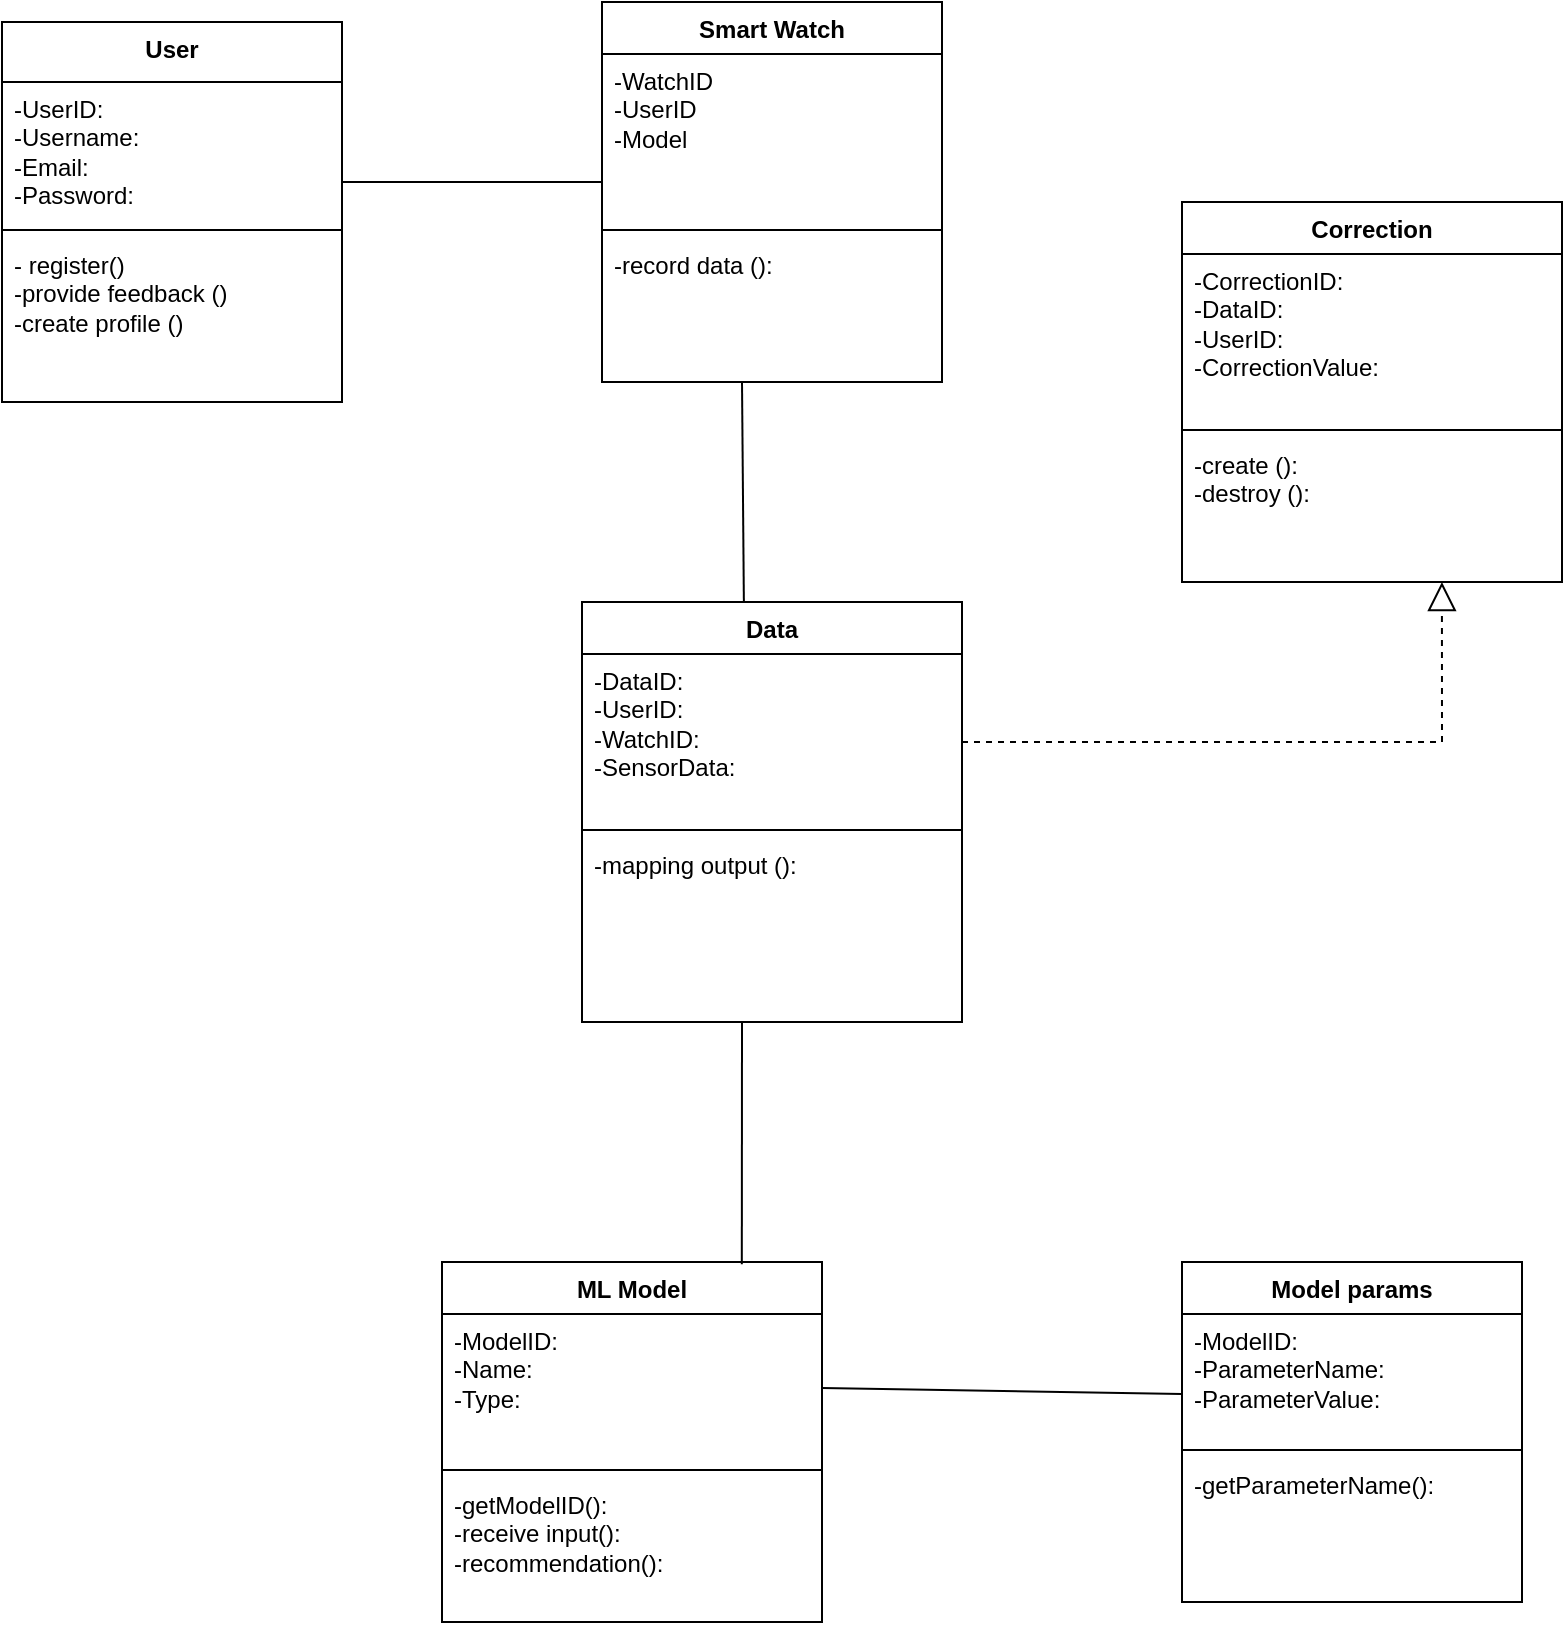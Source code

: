 <mxfile version="23.1.2" type="github">
  <diagram name="Page-1" id="8NvPQaUA2LeN-9Mw2jtS">
    <mxGraphModel dx="880" dy="462" grid="1" gridSize="10" guides="1" tooltips="1" connect="1" arrows="1" fold="1" page="1" pageScale="1" pageWidth="850" pageHeight="1100" math="0" shadow="0">
      <root>
        <mxCell id="0" />
        <mxCell id="1" parent="0" />
        <mxCell id="fvf-YZT3rPCSHSFREFn0-2" value="User" style="swimlane;fontStyle=1;align=center;verticalAlign=top;childLayout=stackLayout;horizontal=1;startSize=30;horizontalStack=0;resizeParent=1;resizeParentMax=0;resizeLast=0;collapsible=1;marginBottom=0;whiteSpace=wrap;html=1;" parent="1" vertex="1">
          <mxGeometry x="30" y="60" width="170" height="190" as="geometry" />
        </mxCell>
        <mxCell id="fvf-YZT3rPCSHSFREFn0-3" value="&lt;div&gt;-UserID:&lt;/div&gt;&lt;div&gt;-Username:&lt;/div&gt;&lt;div&gt;-Email:&lt;/div&gt;&lt;div&gt;-Password:&lt;br&gt;&lt;/div&gt;" style="text;strokeColor=none;fillColor=none;align=left;verticalAlign=top;spacingLeft=4;spacingRight=4;overflow=hidden;rotatable=0;points=[[0,0.5],[1,0.5]];portConstraint=eastwest;whiteSpace=wrap;html=1;" parent="fvf-YZT3rPCSHSFREFn0-2" vertex="1">
          <mxGeometry y="30" width="170" height="70" as="geometry" />
        </mxCell>
        <mxCell id="fvf-YZT3rPCSHSFREFn0-4" value="" style="line;strokeWidth=1;fillColor=none;align=left;verticalAlign=middle;spacingTop=-1;spacingLeft=3;spacingRight=3;rotatable=0;labelPosition=right;points=[];portConstraint=eastwest;strokeColor=inherit;" parent="fvf-YZT3rPCSHSFREFn0-2" vertex="1">
          <mxGeometry y="100" width="170" height="8" as="geometry" />
        </mxCell>
        <mxCell id="fvf-YZT3rPCSHSFREFn0-5" value="- register()&lt;br&gt;-provide feedback ()&lt;br&gt;-create profile ()" style="text;strokeColor=none;fillColor=none;align=left;verticalAlign=top;spacingLeft=4;spacingRight=4;overflow=hidden;rotatable=0;points=[[0,0.5],[1,0.5]];portConstraint=eastwest;whiteSpace=wrap;html=1;" parent="fvf-YZT3rPCSHSFREFn0-2" vertex="1">
          <mxGeometry y="108" width="170" height="82" as="geometry" />
        </mxCell>
        <mxCell id="fvf-YZT3rPCSHSFREFn0-6" value="Model params" style="swimlane;fontStyle=1;align=center;verticalAlign=top;childLayout=stackLayout;horizontal=1;startSize=26;horizontalStack=0;resizeParent=1;resizeParentMax=0;resizeLast=0;collapsible=1;marginBottom=0;whiteSpace=wrap;html=1;" parent="1" vertex="1">
          <mxGeometry x="620" y="680" width="170" height="170" as="geometry" />
        </mxCell>
        <mxCell id="fvf-YZT3rPCSHSFREFn0-7" value="&lt;div&gt;-ModelID:&lt;/div&gt;&lt;div&gt;-ParameterName:&lt;/div&gt;&lt;div&gt;-ParameterValue:&lt;br&gt;&lt;/div&gt;" style="text;strokeColor=none;fillColor=none;align=left;verticalAlign=top;spacingLeft=4;spacingRight=4;overflow=hidden;rotatable=0;points=[[0,0.5],[1,0.5]];portConstraint=eastwest;whiteSpace=wrap;html=1;" parent="fvf-YZT3rPCSHSFREFn0-6" vertex="1">
          <mxGeometry y="26" width="170" height="64" as="geometry" />
        </mxCell>
        <mxCell id="fvf-YZT3rPCSHSFREFn0-8" value="" style="line;strokeWidth=1;fillColor=none;align=left;verticalAlign=middle;spacingTop=-1;spacingLeft=3;spacingRight=3;rotatable=0;labelPosition=right;points=[];portConstraint=eastwest;strokeColor=inherit;" parent="fvf-YZT3rPCSHSFREFn0-6" vertex="1">
          <mxGeometry y="90" width="170" height="8" as="geometry" />
        </mxCell>
        <mxCell id="fvf-YZT3rPCSHSFREFn0-9" value="&lt;div&gt;-getParameterName():&lt;/div&gt;&lt;div&gt;&lt;br&gt;&lt;/div&gt;" style="text;strokeColor=none;fillColor=none;align=left;verticalAlign=top;spacingLeft=4;spacingRight=4;overflow=hidden;rotatable=0;points=[[0,0.5],[1,0.5]];portConstraint=eastwest;whiteSpace=wrap;html=1;" parent="fvf-YZT3rPCSHSFREFn0-6" vertex="1">
          <mxGeometry y="98" width="170" height="72" as="geometry" />
        </mxCell>
        <mxCell id="fvf-YZT3rPCSHSFREFn0-10" value="Smart Watch" style="swimlane;fontStyle=1;align=center;verticalAlign=top;childLayout=stackLayout;horizontal=1;startSize=26;horizontalStack=0;resizeParent=1;resizeParentMax=0;resizeLast=0;collapsible=1;marginBottom=0;whiteSpace=wrap;html=1;" parent="1" vertex="1">
          <mxGeometry x="330" y="50" width="170" height="190" as="geometry" />
        </mxCell>
        <mxCell id="fvf-YZT3rPCSHSFREFn0-11" value="&lt;div&gt;-WatchID&lt;/div&gt;&lt;div&gt;-UserID&lt;/div&gt;&lt;div&gt;-Model&lt;br&gt;&lt;/div&gt;" style="text;strokeColor=none;fillColor=none;align=left;verticalAlign=top;spacingLeft=4;spacingRight=4;overflow=hidden;rotatable=0;points=[[0,0.5],[1,0.5]];portConstraint=eastwest;whiteSpace=wrap;html=1;" parent="fvf-YZT3rPCSHSFREFn0-10" vertex="1">
          <mxGeometry y="26" width="170" height="84" as="geometry" />
        </mxCell>
        <mxCell id="fvf-YZT3rPCSHSFREFn0-12" value="" style="line;strokeWidth=1;fillColor=none;align=left;verticalAlign=middle;spacingTop=-1;spacingLeft=3;spacingRight=3;rotatable=0;labelPosition=right;points=[];portConstraint=eastwest;strokeColor=inherit;" parent="fvf-YZT3rPCSHSFREFn0-10" vertex="1">
          <mxGeometry y="110" width="170" height="8" as="geometry" />
        </mxCell>
        <mxCell id="fvf-YZT3rPCSHSFREFn0-13" value="&lt;div&gt;-record data ():&lt;/div&gt;&lt;div&gt;&lt;br&gt;&lt;/div&gt;" style="text;strokeColor=none;fillColor=none;align=left;verticalAlign=top;spacingLeft=4;spacingRight=4;overflow=hidden;rotatable=0;points=[[0,0.5],[1,0.5]];portConstraint=eastwest;whiteSpace=wrap;html=1;" parent="fvf-YZT3rPCSHSFREFn0-10" vertex="1">
          <mxGeometry y="118" width="170" height="72" as="geometry" />
        </mxCell>
        <mxCell id="fvf-YZT3rPCSHSFREFn0-14" value="Correction" style="swimlane;fontStyle=1;align=center;verticalAlign=top;childLayout=stackLayout;horizontal=1;startSize=26;horizontalStack=0;resizeParent=1;resizeParentMax=0;resizeLast=0;collapsible=1;marginBottom=0;whiteSpace=wrap;html=1;" parent="1" vertex="1">
          <mxGeometry x="620" y="150" width="190" height="190" as="geometry" />
        </mxCell>
        <mxCell id="fvf-YZT3rPCSHSFREFn0-15" value="&lt;div&gt;-CorrectionID:&lt;/div&gt;&lt;div&gt;-DataID:&lt;/div&gt;&lt;div&gt;-UserID:&lt;/div&gt;&lt;div&gt;-CorrectionValue:&lt;br&gt;&lt;/div&gt;" style="text;strokeColor=none;fillColor=none;align=left;verticalAlign=top;spacingLeft=4;spacingRight=4;overflow=hidden;rotatable=0;points=[[0,0.5],[1,0.5]];portConstraint=eastwest;whiteSpace=wrap;html=1;" parent="fvf-YZT3rPCSHSFREFn0-14" vertex="1">
          <mxGeometry y="26" width="190" height="84" as="geometry" />
        </mxCell>
        <mxCell id="fvf-YZT3rPCSHSFREFn0-16" value="" style="line;strokeWidth=1;fillColor=none;align=left;verticalAlign=middle;spacingTop=-1;spacingLeft=3;spacingRight=3;rotatable=0;labelPosition=right;points=[];portConstraint=eastwest;strokeColor=inherit;" parent="fvf-YZT3rPCSHSFREFn0-14" vertex="1">
          <mxGeometry y="110" width="190" height="8" as="geometry" />
        </mxCell>
        <mxCell id="fvf-YZT3rPCSHSFREFn0-17" value="-create ():&lt;br&gt;-destroy ():" style="text;strokeColor=none;fillColor=none;align=left;verticalAlign=top;spacingLeft=4;spacingRight=4;overflow=hidden;rotatable=0;points=[[0,0.5],[1,0.5]];portConstraint=eastwest;whiteSpace=wrap;html=1;" parent="fvf-YZT3rPCSHSFREFn0-14" vertex="1">
          <mxGeometry y="118" width="190" height="72" as="geometry" />
        </mxCell>
        <mxCell id="fvf-YZT3rPCSHSFREFn0-18" value="ML Model" style="swimlane;fontStyle=1;align=center;verticalAlign=top;childLayout=stackLayout;horizontal=1;startSize=26;horizontalStack=0;resizeParent=1;resizeParentMax=0;resizeLast=0;collapsible=1;marginBottom=0;whiteSpace=wrap;html=1;" parent="1" vertex="1">
          <mxGeometry x="250" y="680" width="190" height="180" as="geometry" />
        </mxCell>
        <mxCell id="fvf-YZT3rPCSHSFREFn0-19" value="&lt;div&gt;-ModelID:&lt;/div&gt;&lt;div&gt;-Name:&lt;/div&gt;&lt;div&gt;-Type:&lt;br&gt;&lt;/div&gt;" style="text;strokeColor=none;fillColor=none;align=left;verticalAlign=top;spacingLeft=4;spacingRight=4;overflow=hidden;rotatable=0;points=[[0,0.5],[1,0.5]];portConstraint=eastwest;whiteSpace=wrap;html=1;" parent="fvf-YZT3rPCSHSFREFn0-18" vertex="1">
          <mxGeometry y="26" width="190" height="74" as="geometry" />
        </mxCell>
        <mxCell id="fvf-YZT3rPCSHSFREFn0-20" value="" style="line;strokeWidth=1;fillColor=none;align=left;verticalAlign=middle;spacingTop=-1;spacingLeft=3;spacingRight=3;rotatable=0;labelPosition=right;points=[];portConstraint=eastwest;strokeColor=inherit;" parent="fvf-YZT3rPCSHSFREFn0-18" vertex="1">
          <mxGeometry y="100" width="190" height="8" as="geometry" />
        </mxCell>
        <mxCell id="fvf-YZT3rPCSHSFREFn0-21" value="&lt;div&gt;-getModelID():&lt;/div&gt;&lt;div&gt;-receive input():&lt;/div&gt;&lt;div&gt;-recommendation():&lt;br&gt;&lt;/div&gt;&lt;div&gt;&lt;br&gt;&lt;/div&gt;" style="text;strokeColor=none;fillColor=none;align=left;verticalAlign=top;spacingLeft=4;spacingRight=4;overflow=hidden;rotatable=0;points=[[0,0.5],[1,0.5]];portConstraint=eastwest;whiteSpace=wrap;html=1;" parent="fvf-YZT3rPCSHSFREFn0-18" vertex="1">
          <mxGeometry y="108" width="190" height="72" as="geometry" />
        </mxCell>
        <mxCell id="fvf-YZT3rPCSHSFREFn0-22" value="Data" style="swimlane;fontStyle=1;align=center;verticalAlign=top;childLayout=stackLayout;horizontal=1;startSize=26;horizontalStack=0;resizeParent=1;resizeParentMax=0;resizeLast=0;collapsible=1;marginBottom=0;whiteSpace=wrap;html=1;" parent="1" vertex="1">
          <mxGeometry x="320" y="350" width="190" height="210" as="geometry" />
        </mxCell>
        <mxCell id="fvf-YZT3rPCSHSFREFn0-23" value="&lt;div&gt;-DataID:&lt;/div&gt;&lt;div&gt;-UserID:&lt;/div&gt;&lt;div&gt;-WatchID:&lt;/div&gt;&lt;div&gt;-SensorData:&lt;br&gt;&lt;/div&gt;" style="text;strokeColor=none;fillColor=none;align=left;verticalAlign=top;spacingLeft=4;spacingRight=4;overflow=hidden;rotatable=0;points=[[0,0.5],[1,0.5]];portConstraint=eastwest;whiteSpace=wrap;html=1;" parent="fvf-YZT3rPCSHSFREFn0-22" vertex="1">
          <mxGeometry y="26" width="190" height="84" as="geometry" />
        </mxCell>
        <mxCell id="fvf-YZT3rPCSHSFREFn0-24" value="" style="line;strokeWidth=1;fillColor=none;align=left;verticalAlign=middle;spacingTop=-1;spacingLeft=3;spacingRight=3;rotatable=0;labelPosition=right;points=[];portConstraint=eastwest;strokeColor=inherit;" parent="fvf-YZT3rPCSHSFREFn0-22" vertex="1">
          <mxGeometry y="110" width="190" height="8" as="geometry" />
        </mxCell>
        <mxCell id="fvf-YZT3rPCSHSFREFn0-25" value="-mapping output ():" style="text;strokeColor=none;fillColor=none;align=left;verticalAlign=top;spacingLeft=4;spacingRight=4;overflow=hidden;rotatable=0;points=[[0,0.5],[1,0.5]];portConstraint=eastwest;whiteSpace=wrap;html=1;" parent="fvf-YZT3rPCSHSFREFn0-22" vertex="1">
          <mxGeometry y="118" width="190" height="92" as="geometry" />
        </mxCell>
        <mxCell id="fvf-YZT3rPCSHSFREFn0-30" value="" style="endArrow=none;html=1;rounded=0;exitX=1;exitY=0.714;exitDx=0;exitDy=0;exitPerimeter=0;" parent="1" source="fvf-YZT3rPCSHSFREFn0-3" edge="1">
          <mxGeometry relative="1" as="geometry">
            <mxPoint x="210" y="140" as="sourcePoint" />
            <mxPoint x="330" y="140" as="targetPoint" />
          </mxGeometry>
        </mxCell>
        <mxCell id="fvf-YZT3rPCSHSFREFn0-31" value="" style="endArrow=none;html=1;rounded=0;exitX=0.426;exitY=0;exitDx=0;exitDy=0;exitPerimeter=0;" parent="1" source="fvf-YZT3rPCSHSFREFn0-22" edge="1">
          <mxGeometry relative="1" as="geometry">
            <mxPoint x="350" y="190" as="sourcePoint" />
            <mxPoint x="400" y="240" as="targetPoint" />
          </mxGeometry>
        </mxCell>
        <mxCell id="fvf-YZT3rPCSHSFREFn0-41" value="" style="endArrow=block;dashed=1;endFill=0;endSize=12;html=1;rounded=0;entryX=0.684;entryY=1;entryDx=0;entryDy=0;entryPerimeter=0;" parent="1" target="fvf-YZT3rPCSHSFREFn0-17" edge="1">
          <mxGeometry width="160" relative="1" as="geometry">
            <mxPoint x="510" y="420" as="sourcePoint" />
            <mxPoint x="670" y="420" as="targetPoint" />
            <Array as="points">
              <mxPoint x="750" y="420" />
            </Array>
          </mxGeometry>
        </mxCell>
        <mxCell id="fvf-YZT3rPCSHSFREFn0-44" value="" style="endArrow=none;html=1;rounded=0;exitX=0.789;exitY=0.006;exitDx=0;exitDy=0;exitPerimeter=0;" parent="1" source="fvf-YZT3rPCSHSFREFn0-18" edge="1">
          <mxGeometry width="50" height="50" relative="1" as="geometry">
            <mxPoint x="410" y="730" as="sourcePoint" />
            <mxPoint x="400" y="560" as="targetPoint" />
          </mxGeometry>
        </mxCell>
        <mxCell id="fvf-YZT3rPCSHSFREFn0-45" value="" style="endArrow=none;html=1;rounded=0;exitX=1;exitY=0.5;exitDx=0;exitDy=0;entryX=0;entryY=0.625;entryDx=0;entryDy=0;entryPerimeter=0;" parent="1" source="fvf-YZT3rPCSHSFREFn0-19" target="fvf-YZT3rPCSHSFREFn0-7" edge="1">
          <mxGeometry width="50" height="50" relative="1" as="geometry">
            <mxPoint x="410" y="730" as="sourcePoint" />
            <mxPoint x="460" y="680" as="targetPoint" />
          </mxGeometry>
        </mxCell>
      </root>
    </mxGraphModel>
  </diagram>
</mxfile>
